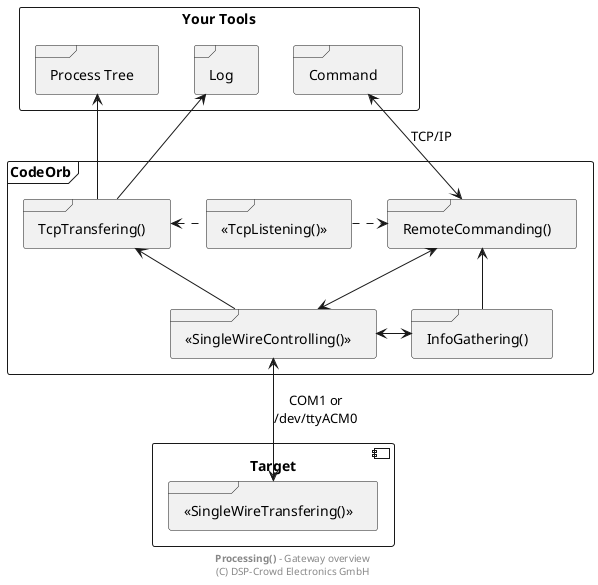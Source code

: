 
@startuml

' skinparam linetype ortho

rectangle "Your Tools" as gTools {

	frame "Process Tree" as pTree
	frame "Log" as pLog
	frame "Command" as pCmd
}

frame "CodeOrb" as pGw {

	frame "<<SingleWireControlling()>>" as pSwc
	frame "<<TcpListening()>>" as pList
	frame "TcpTransfering()" as pTrans
	frame "RemoteCommanding()" as pCmdRemote
	frame "InfoGathering()" as pGather
}

component "Target" as pTarget {

	frame "<<SingleWireTransfering()>>" as pSwt
}

pTree <-- pTrans
pLog <-- pTrans
pCmd <--> pCmdRemote : "TCP/IP"

pList .l.> pTrans
pList .r.> pCmdRemote

pTrans <-- pSwc
pCmdRemote <--> pSwc

pCmdRemote <-- pGather

pSwc <--> pSwt : "COM1 or\n/dev/ttyACM0"
pSwc <-> pGather

footer **Processing()** - Gateway overview\n(C) DSP-Crowd Electronics GmbH

@enduml

